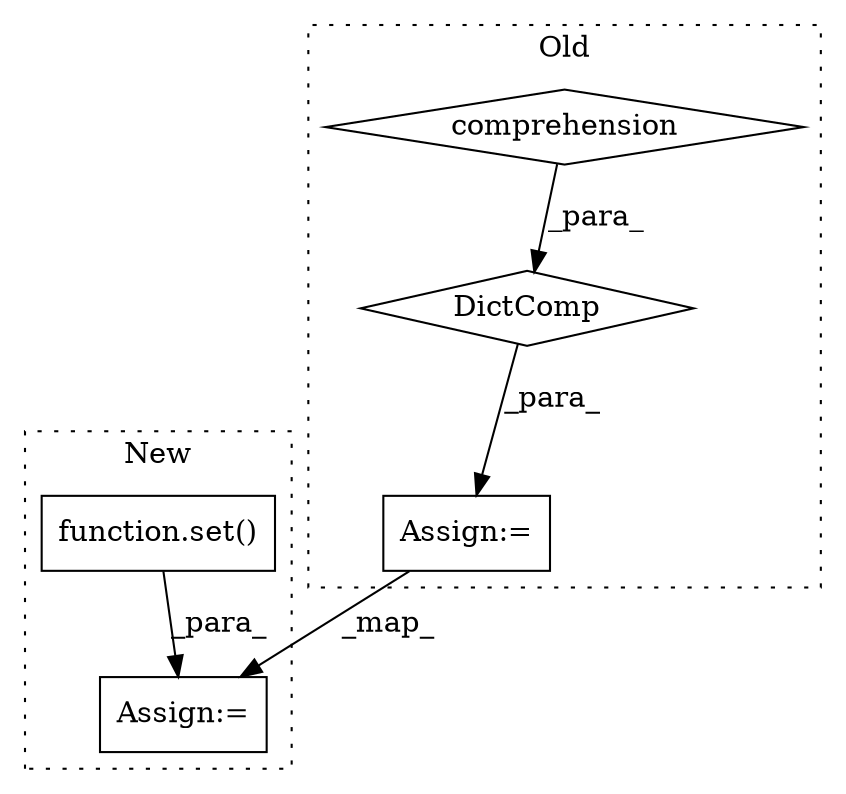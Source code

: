 digraph G {
subgraph cluster0 {
1 [label="DictComp" a="84" s="2985" l="52" shape="diamond"];
3 [label="comprehension" a="45" s="3004" l="3" shape="diamond"];
4 [label="Assign:=" a="68" s="2982" l="3" shape="box"];
label = "Old";
style="dotted";
}
subgraph cluster1 {
2 [label="function.set()" a="75" s="2200,2227" l="4,1" shape="box"];
5 [label="Assign:=" a="68" s="2197" l="3" shape="box"];
label = "New";
style="dotted";
}
1 -> 4 [label="_para_"];
2 -> 5 [label="_para_"];
3 -> 1 [label="_para_"];
4 -> 5 [label="_map_"];
}